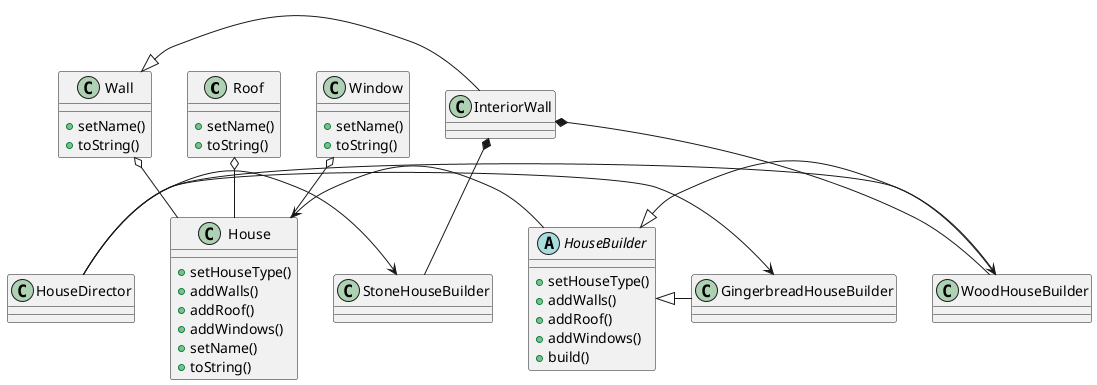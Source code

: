 @startuml
class Roof {
    +setName()
    +toString()
}
class Wall {
    +setName()
    +toString()
}
Wall <|- InteriorWall
class Window {
    +setName()
    +toString()
}
class House {
    +setHouseType()
    +addWalls()
    +addRoof()
    +addWindows()
    +setName()
    +toString()
}
Roof o-- House
Wall o-- House
Window o-- House
abstract HouseBuilder {
    +setHouseType()
    +addWalls()
    +addRoof()
    +addWindows()
    +build()
}
House <- HouseBuilder
HouseBuilder <|- WoodHouseBuilder
HouseBuilder <|- GingerbreadHouseBuilder
HouseDirector -> WoodHouseBuilder
HouseDirector -> StoneHouseBuilder
HouseDirector -> GingerbreadHouseBuilder
InteriorWall *-- WoodHouseBuilder
InteriorWall *-- StoneHouseBuilder
@enduml